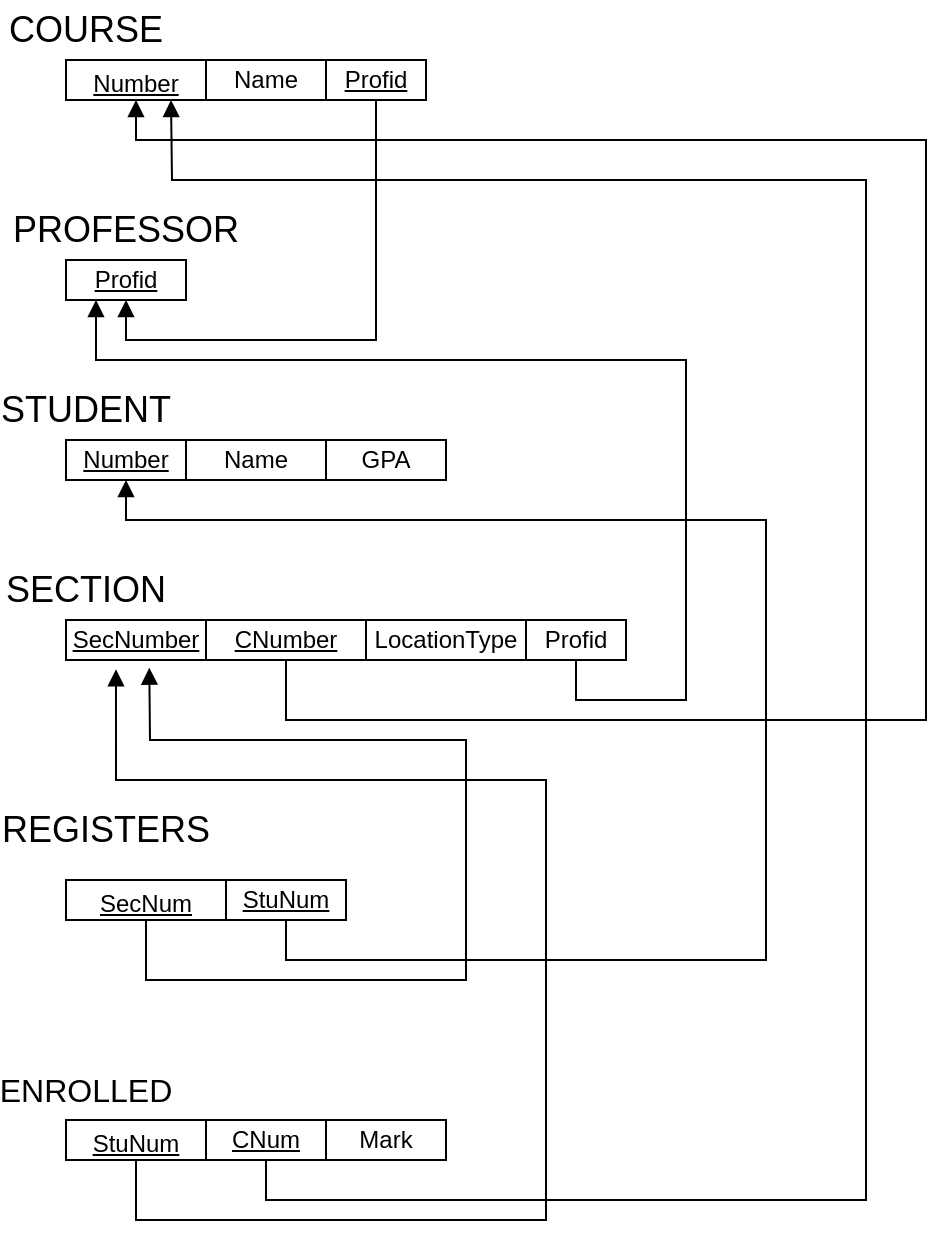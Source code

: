<mxfile version="20.5.1" type="github">
  <diagram id="WG5AgpK_AA3zrsD1aL79" name="Page-1">
    <mxGraphModel dx="1422" dy="758" grid="1" gridSize="10" guides="1" tooltips="1" connect="1" arrows="1" fold="1" page="1" pageScale="1" pageWidth="1700" pageHeight="1100" math="0" shadow="0">
      <root>
        <mxCell id="0" />
        <mxCell id="1" parent="0" />
        <mxCell id="WH3Cvk7K77LfLdCeQXxR-1" value="&lt;font style=&quot;font-size: 18px;&quot;&gt;COURSE&lt;/font&gt;" style="text;html=1;strokeColor=none;fillColor=none;align=center;verticalAlign=middle;whiteSpace=wrap;rounded=0;" parent="1" vertex="1">
          <mxGeometry x="170" y="40" width="60" height="30" as="geometry" />
        </mxCell>
        <mxCell id="WH3Cvk7K77LfLdCeQXxR-4" value="PROFESSOR" style="text;html=1;strokeColor=none;fillColor=none;align=center;verticalAlign=middle;whiteSpace=wrap;rounded=0;fontSize=18;" parent="1" vertex="1">
          <mxGeometry x="190" y="140" width="60" height="30" as="geometry" />
        </mxCell>
        <mxCell id="WH3Cvk7K77LfLdCeQXxR-5" value="STUDENT" style="text;html=1;strokeColor=none;fillColor=none;align=center;verticalAlign=middle;whiteSpace=wrap;rounded=0;fontSize=18;" parent="1" vertex="1">
          <mxGeometry x="170" y="230" width="60" height="30" as="geometry" />
        </mxCell>
        <mxCell id="WH3Cvk7K77LfLdCeQXxR-6" value="SECTION" style="text;html=1;strokeColor=none;fillColor=none;align=center;verticalAlign=middle;whiteSpace=wrap;rounded=0;fontSize=18;" parent="1" vertex="1">
          <mxGeometry x="170" y="320" width="60" height="30" as="geometry" />
        </mxCell>
        <mxCell id="WH3Cvk7K77LfLdCeQXxR-7" value="&lt;font style=&quot;font-size: 12px;&quot;&gt;&lt;u&gt;Number&lt;/u&gt;&lt;/font&gt;" style="rounded=0;whiteSpace=wrap;html=1;fontSize=18;" parent="1" vertex="1">
          <mxGeometry x="190" y="70" width="70" height="20" as="geometry" />
        </mxCell>
        <mxCell id="WH3Cvk7K77LfLdCeQXxR-9" value="&lt;u&gt;Number&lt;/u&gt;" style="rounded=0;whiteSpace=wrap;html=1;fontSize=12;" parent="1" vertex="1">
          <mxGeometry x="190" y="260" width="60" height="20" as="geometry" />
        </mxCell>
        <mxCell id="WH3Cvk7K77LfLdCeQXxR-10" value="Name" style="rounded=0;whiteSpace=wrap;html=1;fontSize=12;" parent="1" vertex="1">
          <mxGeometry x="250" y="260" width="70" height="20" as="geometry" />
        </mxCell>
        <mxCell id="WH3Cvk7K77LfLdCeQXxR-11" value="GPA" style="rounded=0;whiteSpace=wrap;html=1;fontSize=12;" parent="1" vertex="1">
          <mxGeometry x="320" y="260" width="60" height="20" as="geometry" />
        </mxCell>
        <mxCell id="WH3Cvk7K77LfLdCeQXxR-15" value="&lt;u&gt;SecNumber&lt;/u&gt;" style="rounded=0;whiteSpace=wrap;html=1;fontSize=12;" parent="1" vertex="1">
          <mxGeometry x="190" y="350" width="70" height="20" as="geometry" />
        </mxCell>
        <mxCell id="WH3Cvk7K77LfLdCeQXxR-16" value="LocationType" style="rounded=0;whiteSpace=wrap;html=1;fontSize=12;" parent="1" vertex="1">
          <mxGeometry x="340" y="350" width="80" height="20" as="geometry" />
        </mxCell>
        <mxCell id="WH3Cvk7K77LfLdCeQXxR-17" value="&lt;u&gt;Profid&lt;/u&gt;" style="rounded=0;whiteSpace=wrap;html=1;fontSize=12;" parent="1" vertex="1">
          <mxGeometry x="190" y="170" width="60" height="20" as="geometry" />
        </mxCell>
        <mxCell id="WH3Cvk7K77LfLdCeQXxR-19" value="Name" style="rounded=0;whiteSpace=wrap;html=1;fontSize=12;" parent="1" vertex="1">
          <mxGeometry x="260" y="70" width="60" height="20" as="geometry" />
        </mxCell>
        <mxCell id="WH3Cvk7K77LfLdCeQXxR-20" value="&lt;u&gt;CNumber&lt;/u&gt;" style="rounded=0;whiteSpace=wrap;html=1;fontSize=12;" parent="1" vertex="1">
          <mxGeometry x="260" y="350" width="80" height="20" as="geometry" />
        </mxCell>
        <mxCell id="WH3Cvk7K77LfLdCeQXxR-21" value="" style="html=1;verticalAlign=bottom;endArrow=block;rounded=0;fontSize=12;exitX=0.5;exitY=1;exitDx=0;exitDy=0;entryX=0.5;entryY=1;entryDx=0;entryDy=0;" parent="1" source="WH3Cvk7K77LfLdCeQXxR-20" target="WH3Cvk7K77LfLdCeQXxR-7" edge="1">
          <mxGeometry x="0.5" y="10" width="80" relative="1" as="geometry">
            <mxPoint x="270" y="420" as="sourcePoint" />
            <mxPoint x="350" y="420" as="targetPoint" />
            <Array as="points">
              <mxPoint x="300" y="400" />
              <mxPoint x="620" y="400" />
              <mxPoint x="620" y="110" />
              <mxPoint x="450" y="110" />
              <mxPoint x="225" y="110" />
            </Array>
            <mxPoint as="offset" />
          </mxGeometry>
        </mxCell>
        <mxCell id="WH3Cvk7K77LfLdCeQXxR-22" value="&lt;u&gt;Profid&lt;/u&gt;" style="rounded=0;whiteSpace=wrap;html=1;fontSize=12;" parent="1" vertex="1">
          <mxGeometry x="320" y="70" width="50" height="20" as="geometry" />
        </mxCell>
        <mxCell id="WH3Cvk7K77LfLdCeQXxR-23" value="" style="html=1;verticalAlign=bottom;endArrow=block;rounded=0;fontSize=12;exitX=0.5;exitY=1;exitDx=0;exitDy=0;entryX=0.5;entryY=1;entryDx=0;entryDy=0;" parent="1" source="WH3Cvk7K77LfLdCeQXxR-22" target="WH3Cvk7K77LfLdCeQXxR-17" edge="1">
          <mxGeometry width="80" relative="1" as="geometry">
            <mxPoint x="190" y="480" as="sourcePoint" />
            <mxPoint x="270" y="480" as="targetPoint" />
            <Array as="points">
              <mxPoint x="345" y="210" />
              <mxPoint x="220" y="210" />
            </Array>
          </mxGeometry>
        </mxCell>
        <mxCell id="WH3Cvk7K77LfLdCeQXxR-24" value="Profid" style="rounded=0;whiteSpace=wrap;html=1;fontSize=12;" parent="1" vertex="1">
          <mxGeometry x="420" y="350" width="50" height="20" as="geometry" />
        </mxCell>
        <mxCell id="WH3Cvk7K77LfLdCeQXxR-25" value="" style="html=1;verticalAlign=bottom;endArrow=block;rounded=0;fontSize=12;exitX=0.5;exitY=1;exitDx=0;exitDy=0;entryX=0.25;entryY=1;entryDx=0;entryDy=0;" parent="1" source="WH3Cvk7K77LfLdCeQXxR-24" target="WH3Cvk7K77LfLdCeQXxR-17" edge="1">
          <mxGeometry x="0.5" y="10" width="80" relative="1" as="geometry">
            <mxPoint x="400" y="470" as="sourcePoint" />
            <mxPoint x="480" y="470" as="targetPoint" />
            <Array as="points">
              <mxPoint x="445" y="390" />
              <mxPoint x="500" y="390" />
              <mxPoint x="500" y="220" />
              <mxPoint x="205" y="220" />
            </Array>
            <mxPoint as="offset" />
          </mxGeometry>
        </mxCell>
        <mxCell id="WH3Cvk7K77LfLdCeQXxR-26" value="&lt;font style=&quot;font-size: 18px;&quot;&gt;REGISTERS&lt;/font&gt;" style="text;html=1;strokeColor=none;fillColor=none;align=center;verticalAlign=middle;whiteSpace=wrap;rounded=0;fontSize=12;" parent="1" vertex="1">
          <mxGeometry x="180" y="440" width="60" height="30" as="geometry" />
        </mxCell>
        <mxCell id="WH3Cvk7K77LfLdCeQXxR-27" value="&lt;font style=&quot;font-size: 12px;&quot;&gt;&lt;u&gt;SecNum&lt;/u&gt;&lt;/font&gt;" style="rounded=0;whiteSpace=wrap;html=1;fontSize=18;" parent="1" vertex="1">
          <mxGeometry x="190" y="480" width="80" height="20" as="geometry" />
        </mxCell>
        <mxCell id="WH3Cvk7K77LfLdCeQXxR-28" value="&lt;u&gt;StuNum&lt;/u&gt;" style="rounded=0;whiteSpace=wrap;html=1;fontSize=12;" parent="1" vertex="1">
          <mxGeometry x="270" y="480" width="60" height="20" as="geometry" />
        </mxCell>
        <mxCell id="WH3Cvk7K77LfLdCeQXxR-30" value="" style="html=1;verticalAlign=bottom;endArrow=block;rounded=0;fontSize=12;exitX=0.5;exitY=1;exitDx=0;exitDy=0;entryX=0.595;entryY=1.192;entryDx=0;entryDy=0;entryPerimeter=0;" parent="1" source="WH3Cvk7K77LfLdCeQXxR-27" target="WH3Cvk7K77LfLdCeQXxR-15" edge="1">
          <mxGeometry x="0.5" y="10" width="80" relative="1" as="geometry">
            <mxPoint x="190" y="560" as="sourcePoint" />
            <mxPoint x="270" y="560" as="targetPoint" />
            <Array as="points">
              <mxPoint x="230" y="530" />
              <mxPoint x="390" y="530" />
              <mxPoint x="390" y="410" />
              <mxPoint x="232" y="410" />
            </Array>
            <mxPoint as="offset" />
          </mxGeometry>
        </mxCell>
        <mxCell id="WH3Cvk7K77LfLdCeQXxR-31" value="" style="html=1;verticalAlign=bottom;endArrow=block;rounded=0;fontSize=12;exitX=0.5;exitY=1;exitDx=0;exitDy=0;entryX=0.5;entryY=1;entryDx=0;entryDy=0;" parent="1" source="WH3Cvk7K77LfLdCeQXxR-28" target="WH3Cvk7K77LfLdCeQXxR-9" edge="1">
          <mxGeometry width="80" relative="1" as="geometry">
            <mxPoint x="310" y="600" as="sourcePoint" />
            <mxPoint x="390" y="600" as="targetPoint" />
            <Array as="points">
              <mxPoint x="300" y="520" />
              <mxPoint x="380" y="520" />
              <mxPoint x="540" y="520" />
              <mxPoint x="540" y="300" />
              <mxPoint x="220" y="300" />
            </Array>
          </mxGeometry>
        </mxCell>
        <mxCell id="WH3Cvk7K77LfLdCeQXxR-32" value="&lt;font size=&quot;3&quot;&gt;ENROLLED&lt;/font&gt;" style="text;html=1;strokeColor=none;fillColor=none;align=center;verticalAlign=middle;whiteSpace=wrap;rounded=0;fontSize=12;" parent="1" vertex="1">
          <mxGeometry x="170" y="570" width="60" height="30" as="geometry" />
        </mxCell>
        <mxCell id="WH3Cvk7K77LfLdCeQXxR-33" value="&lt;font style=&quot;font-size: 12px;&quot;&gt;&lt;u&gt;StuNum&lt;/u&gt;&lt;/font&gt;" style="rounded=0;whiteSpace=wrap;html=1;fontSize=18;" parent="1" vertex="1">
          <mxGeometry x="190" y="600" width="70" height="20" as="geometry" />
        </mxCell>
        <mxCell id="WH3Cvk7K77LfLdCeQXxR-34" value="&lt;u&gt;CNum&lt;/u&gt;" style="rounded=0;whiteSpace=wrap;html=1;fontSize=12;" parent="1" vertex="1">
          <mxGeometry x="260" y="600" width="60" height="20" as="geometry" />
        </mxCell>
        <mxCell id="WH3Cvk7K77LfLdCeQXxR-35" value="Mark" style="rounded=0;whiteSpace=wrap;html=1;fontSize=12;" parent="1" vertex="1">
          <mxGeometry x="320" y="600" width="60" height="20" as="geometry" />
        </mxCell>
        <mxCell id="WH3Cvk7K77LfLdCeQXxR-36" value="" style="html=1;verticalAlign=bottom;endArrow=block;rounded=0;fontSize=12;exitX=0.5;exitY=1;exitDx=0;exitDy=0;entryX=0.357;entryY=1.233;entryDx=0;entryDy=0;entryPerimeter=0;" parent="1" source="WH3Cvk7K77LfLdCeQXxR-33" target="WH3Cvk7K77LfLdCeQXxR-15" edge="1">
          <mxGeometry width="80" relative="1" as="geometry">
            <mxPoint x="230" y="690" as="sourcePoint" />
            <mxPoint x="310" y="690" as="targetPoint" />
            <Array as="points">
              <mxPoint x="225" y="650" />
              <mxPoint x="430" y="650" />
              <mxPoint x="430" y="430" />
              <mxPoint x="215" y="430" />
            </Array>
          </mxGeometry>
        </mxCell>
        <mxCell id="WH3Cvk7K77LfLdCeQXxR-37" value="" style="html=1;verticalAlign=bottom;endArrow=block;rounded=0;fontSize=12;exitX=0.5;exitY=1;exitDx=0;exitDy=0;entryX=0.75;entryY=1;entryDx=0;entryDy=0;" parent="1" source="WH3Cvk7K77LfLdCeQXxR-34" target="WH3Cvk7K77LfLdCeQXxR-7" edge="1">
          <mxGeometry width="80" relative="1" as="geometry">
            <mxPoint x="240" y="710" as="sourcePoint" />
            <mxPoint x="320" y="710" as="targetPoint" />
            <Array as="points">
              <mxPoint x="290" y="640" />
              <mxPoint x="590" y="640" />
              <mxPoint x="590" y="130" />
              <mxPoint x="243" y="130" />
            </Array>
          </mxGeometry>
        </mxCell>
      </root>
    </mxGraphModel>
  </diagram>
</mxfile>
